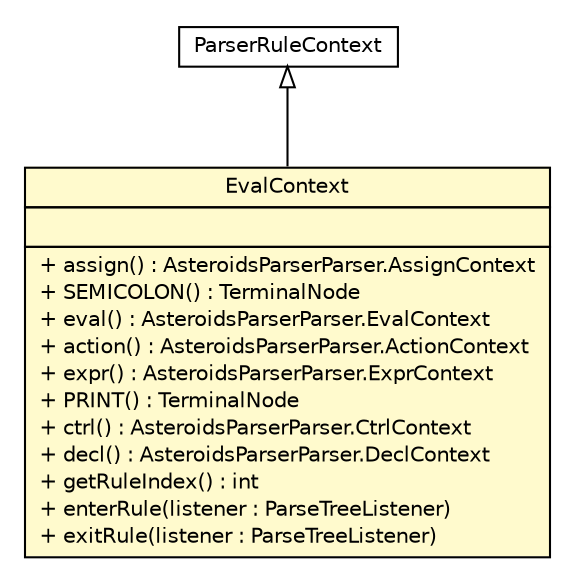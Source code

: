 #!/usr/local/bin/dot
#
# Class diagram 
# Generated by UMLGraph version R5_6 (http://www.umlgraph.org/)
#

digraph G {
	edge [fontname="Helvetica",fontsize=10,labelfontname="Helvetica",labelfontsize=10];
	node [fontname="Helvetica",fontsize=10,shape=plaintext];
	nodesep=0.25;
	ranksep=0.5;
	// model.programs.parsing.AsteroidsParserParser.EvalContext
	c5188 [label=<<table title="model.programs.parsing.AsteroidsParserParser.EvalContext" border="0" cellborder="1" cellspacing="0" cellpadding="2" port="p" bgcolor="lemonChiffon" href="./AsteroidsParserParser.EvalContext.html">
		<tr><td><table border="0" cellspacing="0" cellpadding="1">
<tr><td align="center" balign="center"> EvalContext </td></tr>
		</table></td></tr>
		<tr><td><table border="0" cellspacing="0" cellpadding="1">
<tr><td align="left" balign="left">  </td></tr>
		</table></td></tr>
		<tr><td><table border="0" cellspacing="0" cellpadding="1">
<tr><td align="left" balign="left"> + assign() : AsteroidsParserParser.AssignContext </td></tr>
<tr><td align="left" balign="left"> + SEMICOLON() : TerminalNode </td></tr>
<tr><td align="left" balign="left"> + eval() : AsteroidsParserParser.EvalContext </td></tr>
<tr><td align="left" balign="left"> + action() : AsteroidsParserParser.ActionContext </td></tr>
<tr><td align="left" balign="left"> + expr() : AsteroidsParserParser.ExprContext </td></tr>
<tr><td align="left" balign="left"> + PRINT() : TerminalNode </td></tr>
<tr><td align="left" balign="left"> + ctrl() : AsteroidsParserParser.CtrlContext </td></tr>
<tr><td align="left" balign="left"> + decl() : AsteroidsParserParser.DeclContext </td></tr>
<tr><td align="left" balign="left"> + getRuleIndex() : int </td></tr>
<tr><td align="left" balign="left"> + enterRule(listener : ParseTreeListener) </td></tr>
<tr><td align="left" balign="left"> + exitRule(listener : ParseTreeListener) </td></tr>
		</table></td></tr>
		</table>>, URL="./AsteroidsParserParser.EvalContext.html", fontname="Helvetica", fontcolor="black", fontsize=10.0];
	//model.programs.parsing.AsteroidsParserParser.EvalContext extends ParserRuleContext
	c5279:p -> c5188:p [dir=back,arrowtail=empty];
	// ParserRuleContext
	c5279[label=<<table title="ParserRuleContext" border="0" cellborder="1" cellspacing="0" cellpadding="2" port="p" href="http://java.sun.com/j2se/1.4.2/docs/api//ParserRuleContext.html">
		<tr><td><table border="0" cellspacing="0" cellpadding="1">
<tr><td align="center" balign="center"> ParserRuleContext </td></tr>
		</table></td></tr>
		</table>>, fontname="Helvetica", fontcolor="black", fontsize=10.0];
}

